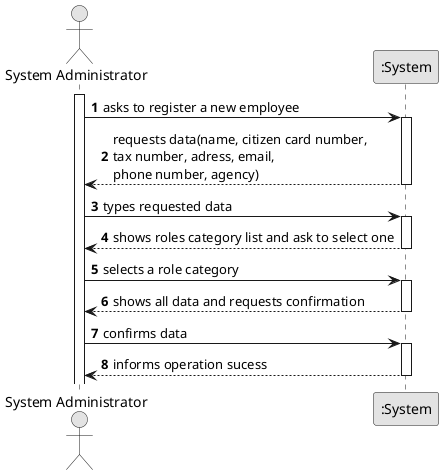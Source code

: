 @startuml
skinparam monochrome true
skinparam packageStyle rectangle
skinparam shadowing false

autonumber

actor "System Administrator" as Employee
participant ":System" as System

activate Employee

   Employee -> System : asks to register a new employee
   activate System

       System --> Employee : requests data(name, citizen card number, \ntax number, adress, email, \nphone number, agency)
   deactivate System

   Employee -> System : types requested data
   activate System

       System --> Employee : shows roles category list and ask to select one
   deactivate System

   Employee -> System : selects a role category
   activate System

       System --> Employee : shows all data and requests confirmation
   deactivate System

   Employee -> System : confirms data
   activate System

       System --> Employee :informs operation sucess
   deactivate System
@enduml